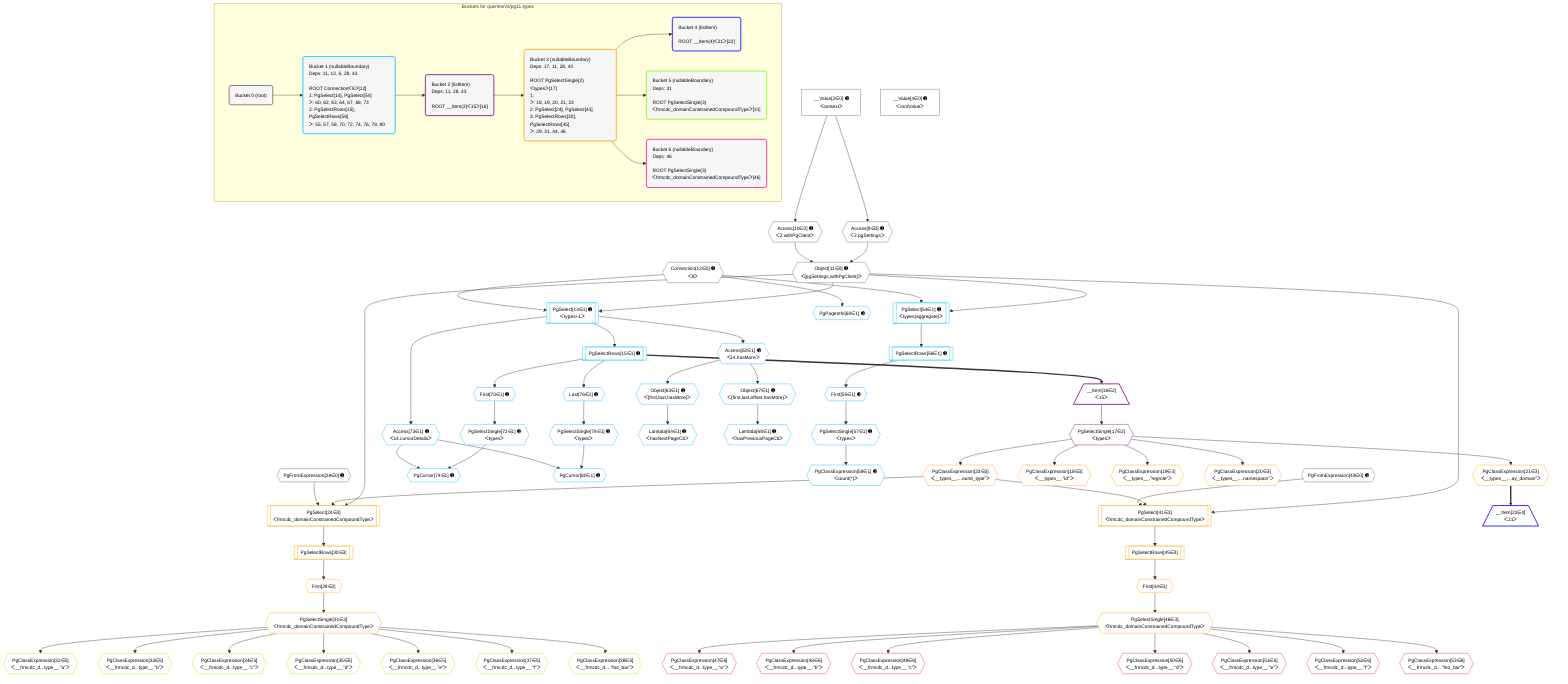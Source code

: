 %%{init: {'themeVariables': { 'fontSize': '12px'}}}%%
graph TD
    classDef path fill:#eee,stroke:#000,color:#000
    classDef plan fill:#fff,stroke-width:1px,color:#000
    classDef itemplan fill:#fff,stroke-width:2px,color:#000
    classDef unbatchedplan fill:#dff,stroke-width:1px,color:#000
    classDef sideeffectplan fill:#fcc,stroke-width:2px,color:#000
    classDef bucket fill:#f6f6f6,color:#000,stroke-width:2px,text-align:left


    %% plan dependencies
    Connection12{{"Connection[12∈0] ➊<br />ᐸ8ᐳ"}}:::plan
    Object11{{"Object[11∈0] ➊<br />ᐸ{pgSettings,withPgClient}ᐳ"}}:::plan
    Access9{{"Access[9∈0] ➊<br />ᐸ2.pgSettingsᐳ"}}:::plan
    Access10{{"Access[10∈0] ➊<br />ᐸ2.withPgClientᐳ"}}:::plan
    Access9 & Access10 --> Object11
    __Value2["__Value[2∈0] ➊<br />ᐸcontextᐳ"]:::plan
    __Value2 --> Access9
    __Value2 --> Access10
    __Value4["__Value[4∈0] ➊<br />ᐸrootValueᐳ"]:::plan
    PgFromExpression28{{"PgFromExpression[28∈0] ➊"}}:::plan
    PgFromExpression43{{"PgFromExpression[43∈0] ➊"}}:::plan
    PgSelect14[["PgSelect[14∈1] ➊<br />ᐸtypes+1ᐳ"]]:::plan
    Object11 & Connection12 --> PgSelect14
    Object67{{"Object[67∈1] ➊<br />ᐸ{first,last,offset,hasMore}ᐳ"}}:::plan
    Access62{{"Access[62∈1] ➊<br />ᐸ14.hasMoreᐳ"}}:::plan
    Access62 --> Object67
    Object63{{"Object[63∈1] ➊<br />ᐸ{first,last,hasMore}ᐳ"}}:::plan
    Access62 --> Object63
    PgSelect54[["PgSelect[54∈1] ➊<br />ᐸtypes(aggregate)ᐳ"]]:::plan
    Object11 & Connection12 --> PgSelect54
    PgCursor74{{"PgCursor[74∈1] ➊"}}:::plan
    PgSelectSingle72{{"PgSelectSingle[72∈1] ➊<br />ᐸtypesᐳ"}}:::plan
    Access73{{"Access[73∈1] ➊<br />ᐸ14.cursorDetailsᐳ"}}:::plan
    PgSelectSingle72 & Access73 --> PgCursor74
    PgCursor80{{"PgCursor[80∈1] ➊"}}:::plan
    PgSelectSingle78{{"PgSelectSingle[78∈1] ➊<br />ᐸtypesᐳ"}}:::plan
    PgSelectSingle78 & Access73 --> PgCursor80
    PgSelectRows15[["PgSelectRows[15∈1] ➊"]]:::plan
    PgSelect14 --> PgSelectRows15
    First55{{"First[55∈1] ➊"}}:::plan
    PgSelectRows56[["PgSelectRows[56∈1] ➊"]]:::plan
    PgSelectRows56 --> First55
    PgSelect54 --> PgSelectRows56
    PgSelectSingle57{{"PgSelectSingle[57∈1] ➊<br />ᐸtypesᐳ"}}:::plan
    First55 --> PgSelectSingle57
    PgClassExpression58{{"PgClassExpression[58∈1] ➊<br />ᐸcount(*)ᐳ"}}:::plan
    PgSelectSingle57 --> PgClassExpression58
    PgPageInfo60{{"PgPageInfo[60∈1] ➊"}}:::plan
    Connection12 --> PgPageInfo60
    PgSelect14 --> Access62
    Lambda64{{"Lambda[64∈1] ➊<br />ᐸhasNextPageCbᐳ"}}:::plan
    Object63 --> Lambda64
    Lambda68{{"Lambda[68∈1] ➊<br />ᐸhasPreviousPageCbᐳ"}}:::plan
    Object67 --> Lambda68
    First70{{"First[70∈1] ➊"}}:::plan
    PgSelectRows15 --> First70
    First70 --> PgSelectSingle72
    PgSelect14 --> Access73
    Last76{{"Last[76∈1] ➊"}}:::plan
    PgSelectRows15 --> Last76
    Last76 --> PgSelectSingle78
    __Item16[/"__Item[16∈2]<br />ᐸ15ᐳ"\]:::itemplan
    PgSelectRows15 ==> __Item16
    PgSelectSingle17{{"PgSelectSingle[17∈2]<br />ᐸtypesᐳ"}}:::plan
    __Item16 --> PgSelectSingle17
    PgSelect24[["PgSelect[24∈3]<br />ᐸfrmcdc_domainConstrainedCompoundTypeᐳ"]]:::plan
    PgClassExpression23{{"PgClassExpression[23∈3]<br />ᐸ__types__....ound_type”ᐳ"}}:::plan
    Object11 & PgClassExpression23 & PgFromExpression28 --> PgSelect24
    PgSelect41[["PgSelect[41∈3]<br />ᐸfrmcdc_domainConstrainedCompoundTypeᐳ"]]:::plan
    Object11 & PgClassExpression23 & PgFromExpression43 --> PgSelect41
    PgClassExpression18{{"PgClassExpression[18∈3]<br />ᐸ__types__.”id”ᐳ"}}:::plan
    PgSelectSingle17 --> PgClassExpression18
    PgClassExpression19{{"PgClassExpression[19∈3]<br />ᐸ__types__.”regrole”ᐳ"}}:::plan
    PgSelectSingle17 --> PgClassExpression19
    PgClassExpression20{{"PgClassExpression[20∈3]<br />ᐸ__types__....namespace”ᐳ"}}:::plan
    PgSelectSingle17 --> PgClassExpression20
    PgClassExpression21{{"PgClassExpression[21∈3]<br />ᐸ__types__....ay_domain”ᐳ"}}:::plan
    PgSelectSingle17 --> PgClassExpression21
    PgSelectSingle17 --> PgClassExpression23
    First29{{"First[29∈3]"}}:::plan
    PgSelectRows30[["PgSelectRows[30∈3]"]]:::plan
    PgSelectRows30 --> First29
    PgSelect24 --> PgSelectRows30
    PgSelectSingle31{{"PgSelectSingle[31∈3]<br />ᐸfrmcdc_domainConstrainedCompoundTypeᐳ"}}:::plan
    First29 --> PgSelectSingle31
    First44{{"First[44∈3]"}}:::plan
    PgSelectRows45[["PgSelectRows[45∈3]"]]:::plan
    PgSelectRows45 --> First44
    PgSelect41 --> PgSelectRows45
    PgSelectSingle46{{"PgSelectSingle[46∈3]<br />ᐸfrmcdc_domainConstrainedCompoundTypeᐳ"}}:::plan
    First44 --> PgSelectSingle46
    __Item22[/"__Item[22∈4]<br />ᐸ21ᐳ"\]:::itemplan
    PgClassExpression21 ==> __Item22
    PgClassExpression32{{"PgClassExpression[32∈5]<br />ᐸ__frmcdc_d...type__.”a”ᐳ"}}:::plan
    PgSelectSingle31 --> PgClassExpression32
    PgClassExpression33{{"PgClassExpression[33∈5]<br />ᐸ__frmcdc_d...type__.”b”ᐳ"}}:::plan
    PgSelectSingle31 --> PgClassExpression33
    PgClassExpression34{{"PgClassExpression[34∈5]<br />ᐸ__frmcdc_d...type__.”c”ᐳ"}}:::plan
    PgSelectSingle31 --> PgClassExpression34
    PgClassExpression35{{"PgClassExpression[35∈5]<br />ᐸ__frmcdc_d...type__.”d”ᐳ"}}:::plan
    PgSelectSingle31 --> PgClassExpression35
    PgClassExpression36{{"PgClassExpression[36∈5]<br />ᐸ__frmcdc_d...type__.”e”ᐳ"}}:::plan
    PgSelectSingle31 --> PgClassExpression36
    PgClassExpression37{{"PgClassExpression[37∈5]<br />ᐸ__frmcdc_d...type__.”f”ᐳ"}}:::plan
    PgSelectSingle31 --> PgClassExpression37
    PgClassExpression38{{"PgClassExpression[38∈5]<br />ᐸ__frmcdc_d....”foo_bar”ᐳ"}}:::plan
    PgSelectSingle31 --> PgClassExpression38
    PgClassExpression47{{"PgClassExpression[47∈6]<br />ᐸ__frmcdc_d...type__.”a”ᐳ"}}:::plan
    PgSelectSingle46 --> PgClassExpression47
    PgClassExpression48{{"PgClassExpression[48∈6]<br />ᐸ__frmcdc_d...type__.”b”ᐳ"}}:::plan
    PgSelectSingle46 --> PgClassExpression48
    PgClassExpression49{{"PgClassExpression[49∈6]<br />ᐸ__frmcdc_d...type__.”c”ᐳ"}}:::plan
    PgSelectSingle46 --> PgClassExpression49
    PgClassExpression50{{"PgClassExpression[50∈6]<br />ᐸ__frmcdc_d...type__.”d”ᐳ"}}:::plan
    PgSelectSingle46 --> PgClassExpression50
    PgClassExpression51{{"PgClassExpression[51∈6]<br />ᐸ__frmcdc_d...type__.”e”ᐳ"}}:::plan
    PgSelectSingle46 --> PgClassExpression51
    PgClassExpression52{{"PgClassExpression[52∈6]<br />ᐸ__frmcdc_d...type__.”f”ᐳ"}}:::plan
    PgSelectSingle46 --> PgClassExpression52
    PgClassExpression53{{"PgClassExpression[53∈6]<br />ᐸ__frmcdc_d....”foo_bar”ᐳ"}}:::plan
    PgSelectSingle46 --> PgClassExpression53

    %% define steps

    subgraph "Buckets for queries/v4/pg11.types"
    Bucket0("Bucket 0 (root)"):::bucket
    classDef bucket0 stroke:#696969
    class Bucket0,__Value2,__Value4,Access9,Access10,Object11,Connection12,PgFromExpression28,PgFromExpression43 bucket0
    Bucket1("Bucket 1 (nullableBoundary)<br />Deps: 11, 12, 6, 28, 43<br /><br />ROOT Connectionᐸ8ᐳ[12]<br />1: PgSelect[14], PgSelect[54]<br />ᐳ: 60, 62, 63, 64, 67, 68, 73<br />2: PgSelectRows[15], PgSelectRows[56]<br />ᐳ: 55, 57, 58, 70, 72, 74, 76, 78, 80"):::bucket
    classDef bucket1 stroke:#00bfff
    class Bucket1,PgSelect14,PgSelectRows15,PgSelect54,First55,PgSelectRows56,PgSelectSingle57,PgClassExpression58,PgPageInfo60,Access62,Object63,Lambda64,Object67,Lambda68,First70,PgSelectSingle72,Access73,PgCursor74,Last76,PgSelectSingle78,PgCursor80 bucket1
    Bucket2("Bucket 2 (listItem)<br />Deps: 11, 28, 43<br /><br />ROOT __Item{2}ᐸ15ᐳ[16]"):::bucket
    classDef bucket2 stroke:#7f007f
    class Bucket2,__Item16,PgSelectSingle17 bucket2
    Bucket3("Bucket 3 (nullableBoundary)<br />Deps: 17, 11, 28, 43<br /><br />ROOT PgSelectSingle{2}ᐸtypesᐳ[17]<br />1: <br />ᐳ: 18, 19, 20, 21, 23<br />2: PgSelect[24], PgSelect[41]<br />3: PgSelectRows[30], PgSelectRows[45]<br />ᐳ: 29, 31, 44, 46"):::bucket
    classDef bucket3 stroke:#ffa500
    class Bucket3,PgClassExpression18,PgClassExpression19,PgClassExpression20,PgClassExpression21,PgClassExpression23,PgSelect24,First29,PgSelectRows30,PgSelectSingle31,PgSelect41,First44,PgSelectRows45,PgSelectSingle46 bucket3
    Bucket4("Bucket 4 (listItem)<br /><br />ROOT __Item{4}ᐸ21ᐳ[22]"):::bucket
    classDef bucket4 stroke:#0000ff
    class Bucket4,__Item22 bucket4
    Bucket5("Bucket 5 (nullableBoundary)<br />Deps: 31<br /><br />ROOT PgSelectSingle{3}ᐸfrmcdc_domainConstrainedCompoundTypeᐳ[31]"):::bucket
    classDef bucket5 stroke:#7fff00
    class Bucket5,PgClassExpression32,PgClassExpression33,PgClassExpression34,PgClassExpression35,PgClassExpression36,PgClassExpression37,PgClassExpression38 bucket5
    Bucket6("Bucket 6 (nullableBoundary)<br />Deps: 46<br /><br />ROOT PgSelectSingle{3}ᐸfrmcdc_domainConstrainedCompoundTypeᐳ[46]"):::bucket
    classDef bucket6 stroke:#ff1493
    class Bucket6,PgClassExpression47,PgClassExpression48,PgClassExpression49,PgClassExpression50,PgClassExpression51,PgClassExpression52,PgClassExpression53 bucket6
    Bucket0 --> Bucket1
    Bucket1 --> Bucket2
    Bucket2 --> Bucket3
    Bucket3 --> Bucket4 & Bucket5 & Bucket6
    end
